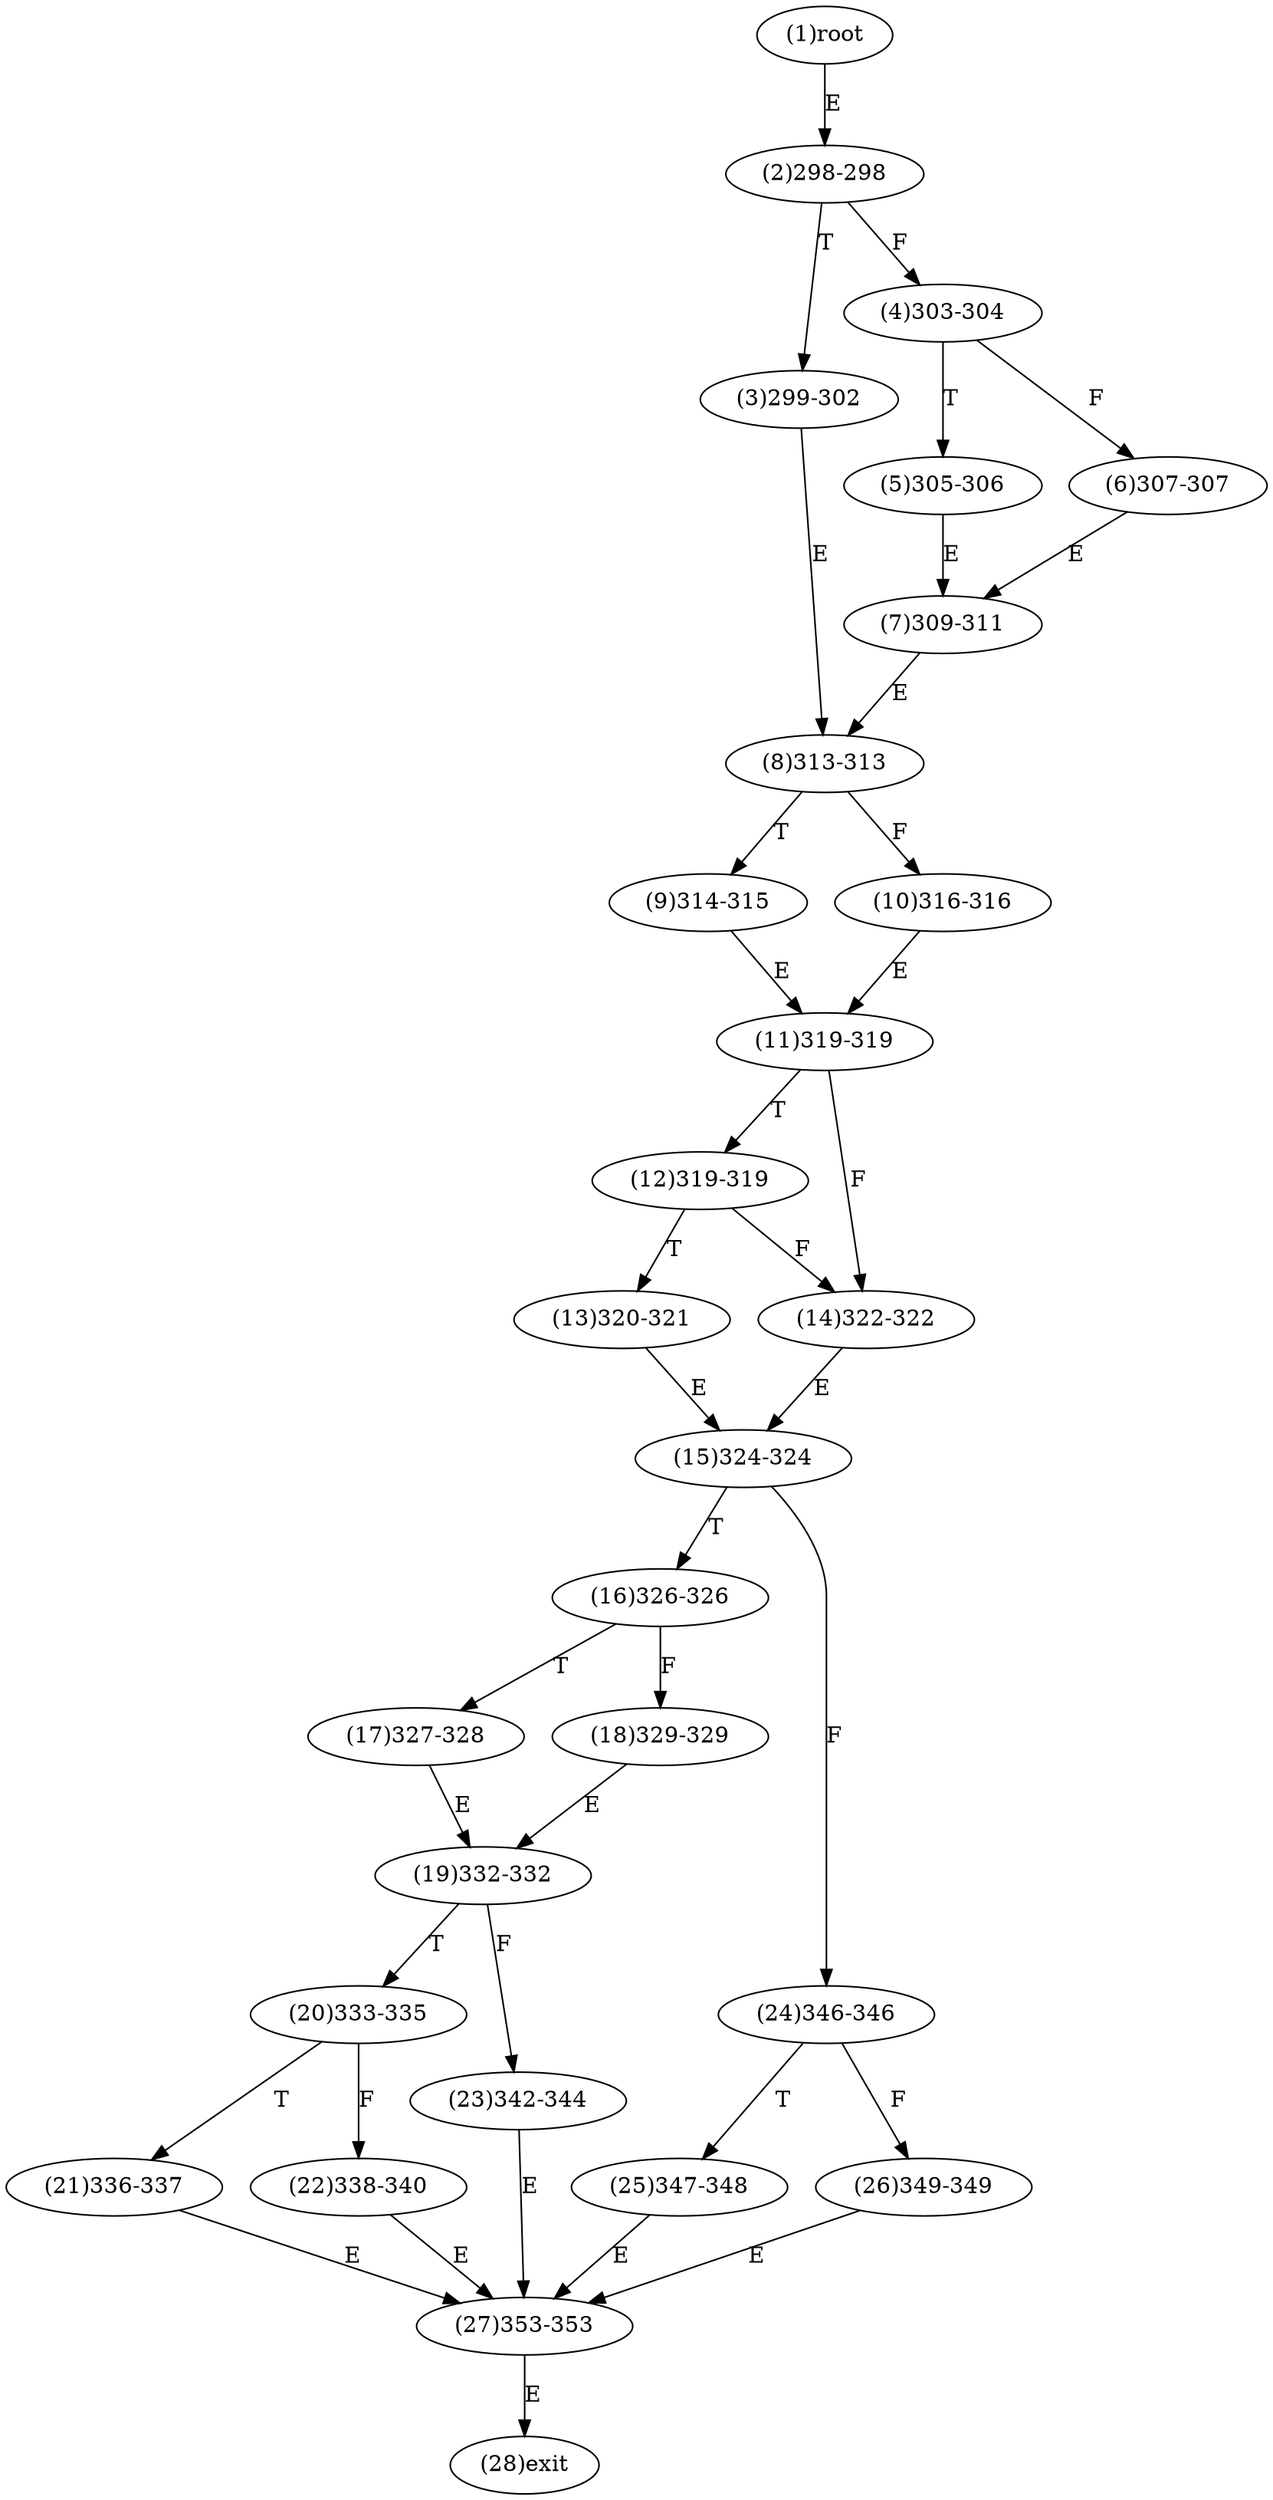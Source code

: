digraph "" { 
1[ label="(1)root"];
2[ label="(2)298-298"];
3[ label="(3)299-302"];
4[ label="(4)303-304"];
5[ label="(5)305-306"];
6[ label="(6)307-307"];
7[ label="(7)309-311"];
8[ label="(8)313-313"];
9[ label="(9)314-315"];
10[ label="(10)316-316"];
11[ label="(11)319-319"];
12[ label="(12)319-319"];
13[ label="(13)320-321"];
14[ label="(14)322-322"];
15[ label="(15)324-324"];
17[ label="(17)327-328"];
16[ label="(16)326-326"];
19[ label="(19)332-332"];
18[ label="(18)329-329"];
21[ label="(21)336-337"];
20[ label="(20)333-335"];
23[ label="(23)342-344"];
22[ label="(22)338-340"];
25[ label="(25)347-348"];
24[ label="(24)346-346"];
27[ label="(27)353-353"];
26[ label="(26)349-349"];
28[ label="(28)exit"];
1->2[ label="E"];
2->4[ label="F"];
2->3[ label="T"];
3->8[ label="E"];
4->6[ label="F"];
4->5[ label="T"];
5->7[ label="E"];
6->7[ label="E"];
7->8[ label="E"];
8->10[ label="F"];
8->9[ label="T"];
9->11[ label="E"];
10->11[ label="E"];
11->14[ label="F"];
11->12[ label="T"];
12->14[ label="F"];
12->13[ label="T"];
13->15[ label="E"];
14->15[ label="E"];
15->24[ label="F"];
15->16[ label="T"];
16->18[ label="F"];
16->17[ label="T"];
17->19[ label="E"];
18->19[ label="E"];
19->23[ label="F"];
19->20[ label="T"];
20->22[ label="F"];
20->21[ label="T"];
21->27[ label="E"];
22->27[ label="E"];
23->27[ label="E"];
24->26[ label="F"];
24->25[ label="T"];
25->27[ label="E"];
26->27[ label="E"];
27->28[ label="E"];
}